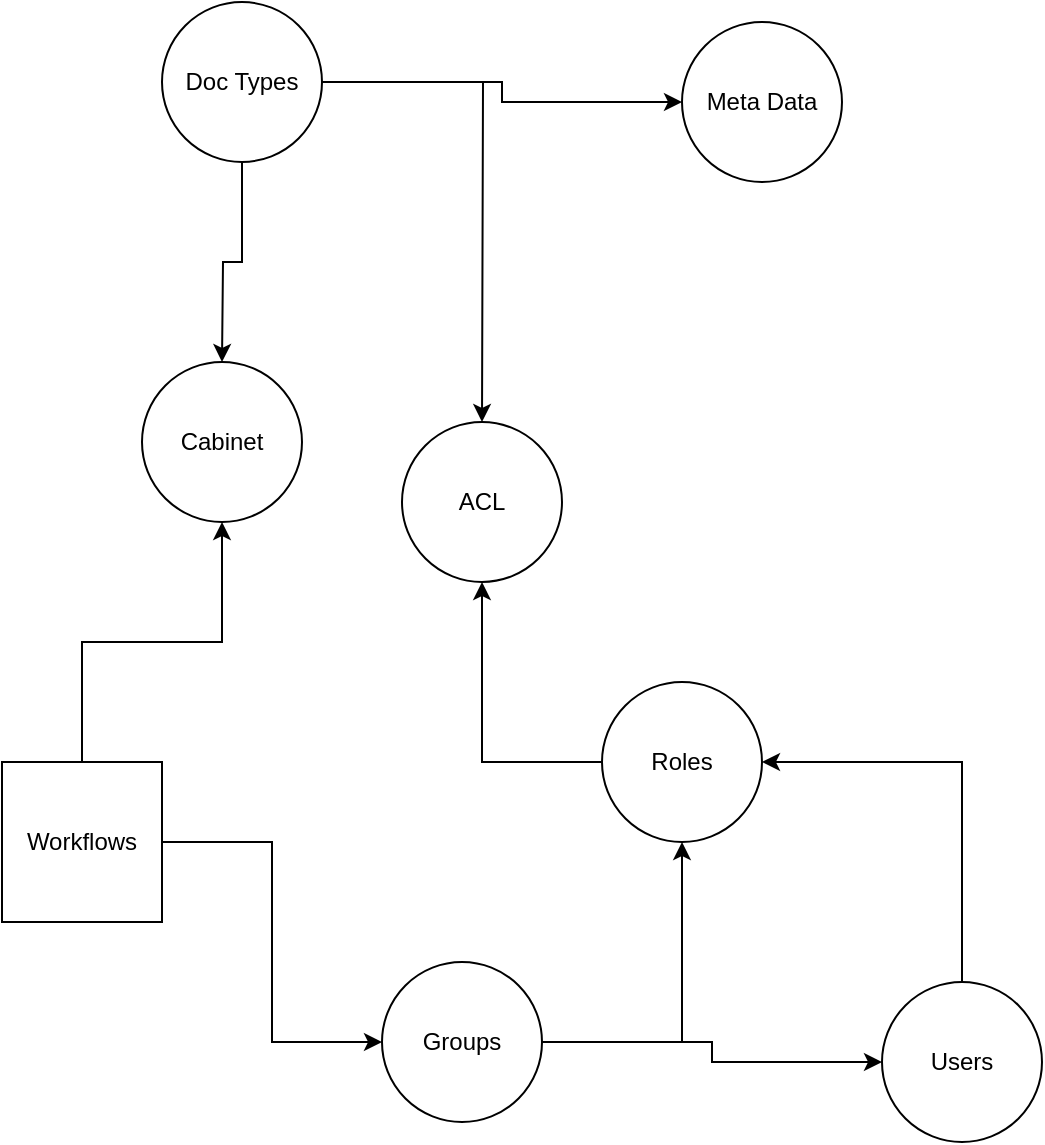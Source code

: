 <mxfile version="18.1.3" type="github" pages="2">
  <diagram id="Bw87fxxCsG_0QgVkXlxO" name="Page-1">
    <mxGraphModel dx="985" dy="528" grid="1" gridSize="10" guides="1" tooltips="1" connect="1" arrows="1" fold="1" page="1" pageScale="1" pageWidth="850" pageHeight="1100" math="0" shadow="0">
      <root>
        <mxCell id="0" />
        <mxCell id="1" parent="0" />
        <mxCell id="z0XEiifldknQYLpQF6l0-3" style="edgeStyle=orthogonalEdgeStyle;rounded=0;orthogonalLoop=1;jettySize=auto;html=1;" edge="1" parent="1" source="z0XEiifldknQYLpQF6l0-1" target="z0XEiifldknQYLpQF6l0-2">
          <mxGeometry relative="1" as="geometry" />
        </mxCell>
        <mxCell id="z0XEiifldknQYLpQF6l0-4" style="edgeStyle=orthogonalEdgeStyle;rounded=0;orthogonalLoop=1;jettySize=auto;html=1;" edge="1" parent="1" source="z0XEiifldknQYLpQF6l0-1">
          <mxGeometry relative="1" as="geometry">
            <mxPoint x="270" y="330" as="targetPoint" />
          </mxGeometry>
        </mxCell>
        <mxCell id="z0XEiifldknQYLpQF6l0-10" style="edgeStyle=orthogonalEdgeStyle;rounded=0;orthogonalLoop=1;jettySize=auto;html=1;" edge="1" parent="1" source="z0XEiifldknQYLpQF6l0-1">
          <mxGeometry relative="1" as="geometry">
            <mxPoint x="140" y="300" as="targetPoint" />
          </mxGeometry>
        </mxCell>
        <mxCell id="z0XEiifldknQYLpQF6l0-1" value="Doc Types" style="ellipse;whiteSpace=wrap;html=1;aspect=fixed;" vertex="1" parent="1">
          <mxGeometry x="110" y="120" width="80" height="80" as="geometry" />
        </mxCell>
        <mxCell id="z0XEiifldknQYLpQF6l0-2" value="Meta Data" style="ellipse;whiteSpace=wrap;html=1;aspect=fixed;" vertex="1" parent="1">
          <mxGeometry x="370" y="130" width="80" height="80" as="geometry" />
        </mxCell>
        <mxCell id="z0XEiifldknQYLpQF6l0-5" value="ACL" style="ellipse;whiteSpace=wrap;html=1;aspect=fixed;" vertex="1" parent="1">
          <mxGeometry x="230" y="330" width="80" height="80" as="geometry" />
        </mxCell>
        <mxCell id="J49JIjd6sclcKSiuNw3X-1" style="edgeStyle=orthogonalEdgeStyle;rounded=0;orthogonalLoop=1;jettySize=auto;html=1;entryX=1;entryY=0.5;entryDx=0;entryDy=0;" edge="1" parent="1" source="z0XEiifldknQYLpQF6l0-6" target="z0XEiifldknQYLpQF6l0-7">
          <mxGeometry relative="1" as="geometry">
            <Array as="points">
              <mxPoint x="510" y="500" />
            </Array>
          </mxGeometry>
        </mxCell>
        <mxCell id="z0XEiifldknQYLpQF6l0-6" value="Users" style="ellipse;whiteSpace=wrap;html=1;aspect=fixed;" vertex="1" parent="1">
          <mxGeometry x="470" y="610" width="80" height="80" as="geometry" />
        </mxCell>
        <mxCell id="z0XEiifldknQYLpQF6l0-9" style="edgeStyle=orthogonalEdgeStyle;rounded=0;orthogonalLoop=1;jettySize=auto;html=1;" edge="1" parent="1" source="z0XEiifldknQYLpQF6l0-7" target="z0XEiifldknQYLpQF6l0-5">
          <mxGeometry relative="1" as="geometry" />
        </mxCell>
        <mxCell id="z0XEiifldknQYLpQF6l0-7" value="&lt;div&gt;Roles&lt;/div&gt;" style="ellipse;whiteSpace=wrap;html=1;aspect=fixed;" vertex="1" parent="1">
          <mxGeometry x="330" y="460" width="80" height="80" as="geometry" />
        </mxCell>
        <mxCell id="J49JIjd6sclcKSiuNw3X-2" style="edgeStyle=orthogonalEdgeStyle;rounded=0;orthogonalLoop=1;jettySize=auto;html=1;" edge="1" parent="1" source="z0XEiifldknQYLpQF6l0-8" target="z0XEiifldknQYLpQF6l0-7">
          <mxGeometry relative="1" as="geometry" />
        </mxCell>
        <mxCell id="J49JIjd6sclcKSiuNw3X-6" style="edgeStyle=orthogonalEdgeStyle;rounded=0;orthogonalLoop=1;jettySize=auto;html=1;" edge="1" parent="1" source="z0XEiifldknQYLpQF6l0-8" target="z0XEiifldknQYLpQF6l0-6">
          <mxGeometry relative="1" as="geometry" />
        </mxCell>
        <mxCell id="z0XEiifldknQYLpQF6l0-8" value="&lt;div&gt;Groups&lt;/div&gt;" style="ellipse;whiteSpace=wrap;html=1;aspect=fixed;" vertex="1" parent="1">
          <mxGeometry x="220" y="600" width="80" height="80" as="geometry" />
        </mxCell>
        <mxCell id="z0XEiifldknQYLpQF6l0-11" value="Cabinet" style="ellipse;whiteSpace=wrap;html=1;aspect=fixed;" vertex="1" parent="1">
          <mxGeometry x="100" y="300" width="80" height="80" as="geometry" />
        </mxCell>
        <mxCell id="J49JIjd6sclcKSiuNw3X-4" style="edgeStyle=orthogonalEdgeStyle;rounded=0;orthogonalLoop=1;jettySize=auto;html=1;" edge="1" parent="1" source="J49JIjd6sclcKSiuNw3X-3" target="z0XEiifldknQYLpQF6l0-11">
          <mxGeometry relative="1" as="geometry" />
        </mxCell>
        <mxCell id="J49JIjd6sclcKSiuNw3X-5" style="edgeStyle=orthogonalEdgeStyle;rounded=0;orthogonalLoop=1;jettySize=auto;html=1;entryX=0;entryY=0.5;entryDx=0;entryDy=0;" edge="1" parent="1" source="J49JIjd6sclcKSiuNw3X-3" target="z0XEiifldknQYLpQF6l0-8">
          <mxGeometry relative="1" as="geometry" />
        </mxCell>
        <mxCell id="J49JIjd6sclcKSiuNw3X-3" value="Workflows" style="whiteSpace=wrap;html=1;aspect=fixed;" vertex="1" parent="1">
          <mxGeometry x="30" y="500" width="80" height="80" as="geometry" />
        </mxCell>
      </root>
    </mxGraphModel>
  </diagram>
  <diagram id="kCsiiDo__v9tucZeU_c4" name="Page-2">
    <mxGraphModel dx="1182" dy="634" grid="1" gridSize="10" guides="1" tooltips="1" connect="1" arrows="1" fold="1" page="1" pageScale="1" pageWidth="850" pageHeight="1100" math="0" shadow="0">
      <root>
        <mxCell id="0" />
        <mxCell id="1" parent="0" />
      </root>
    </mxGraphModel>
  </diagram>
</mxfile>
